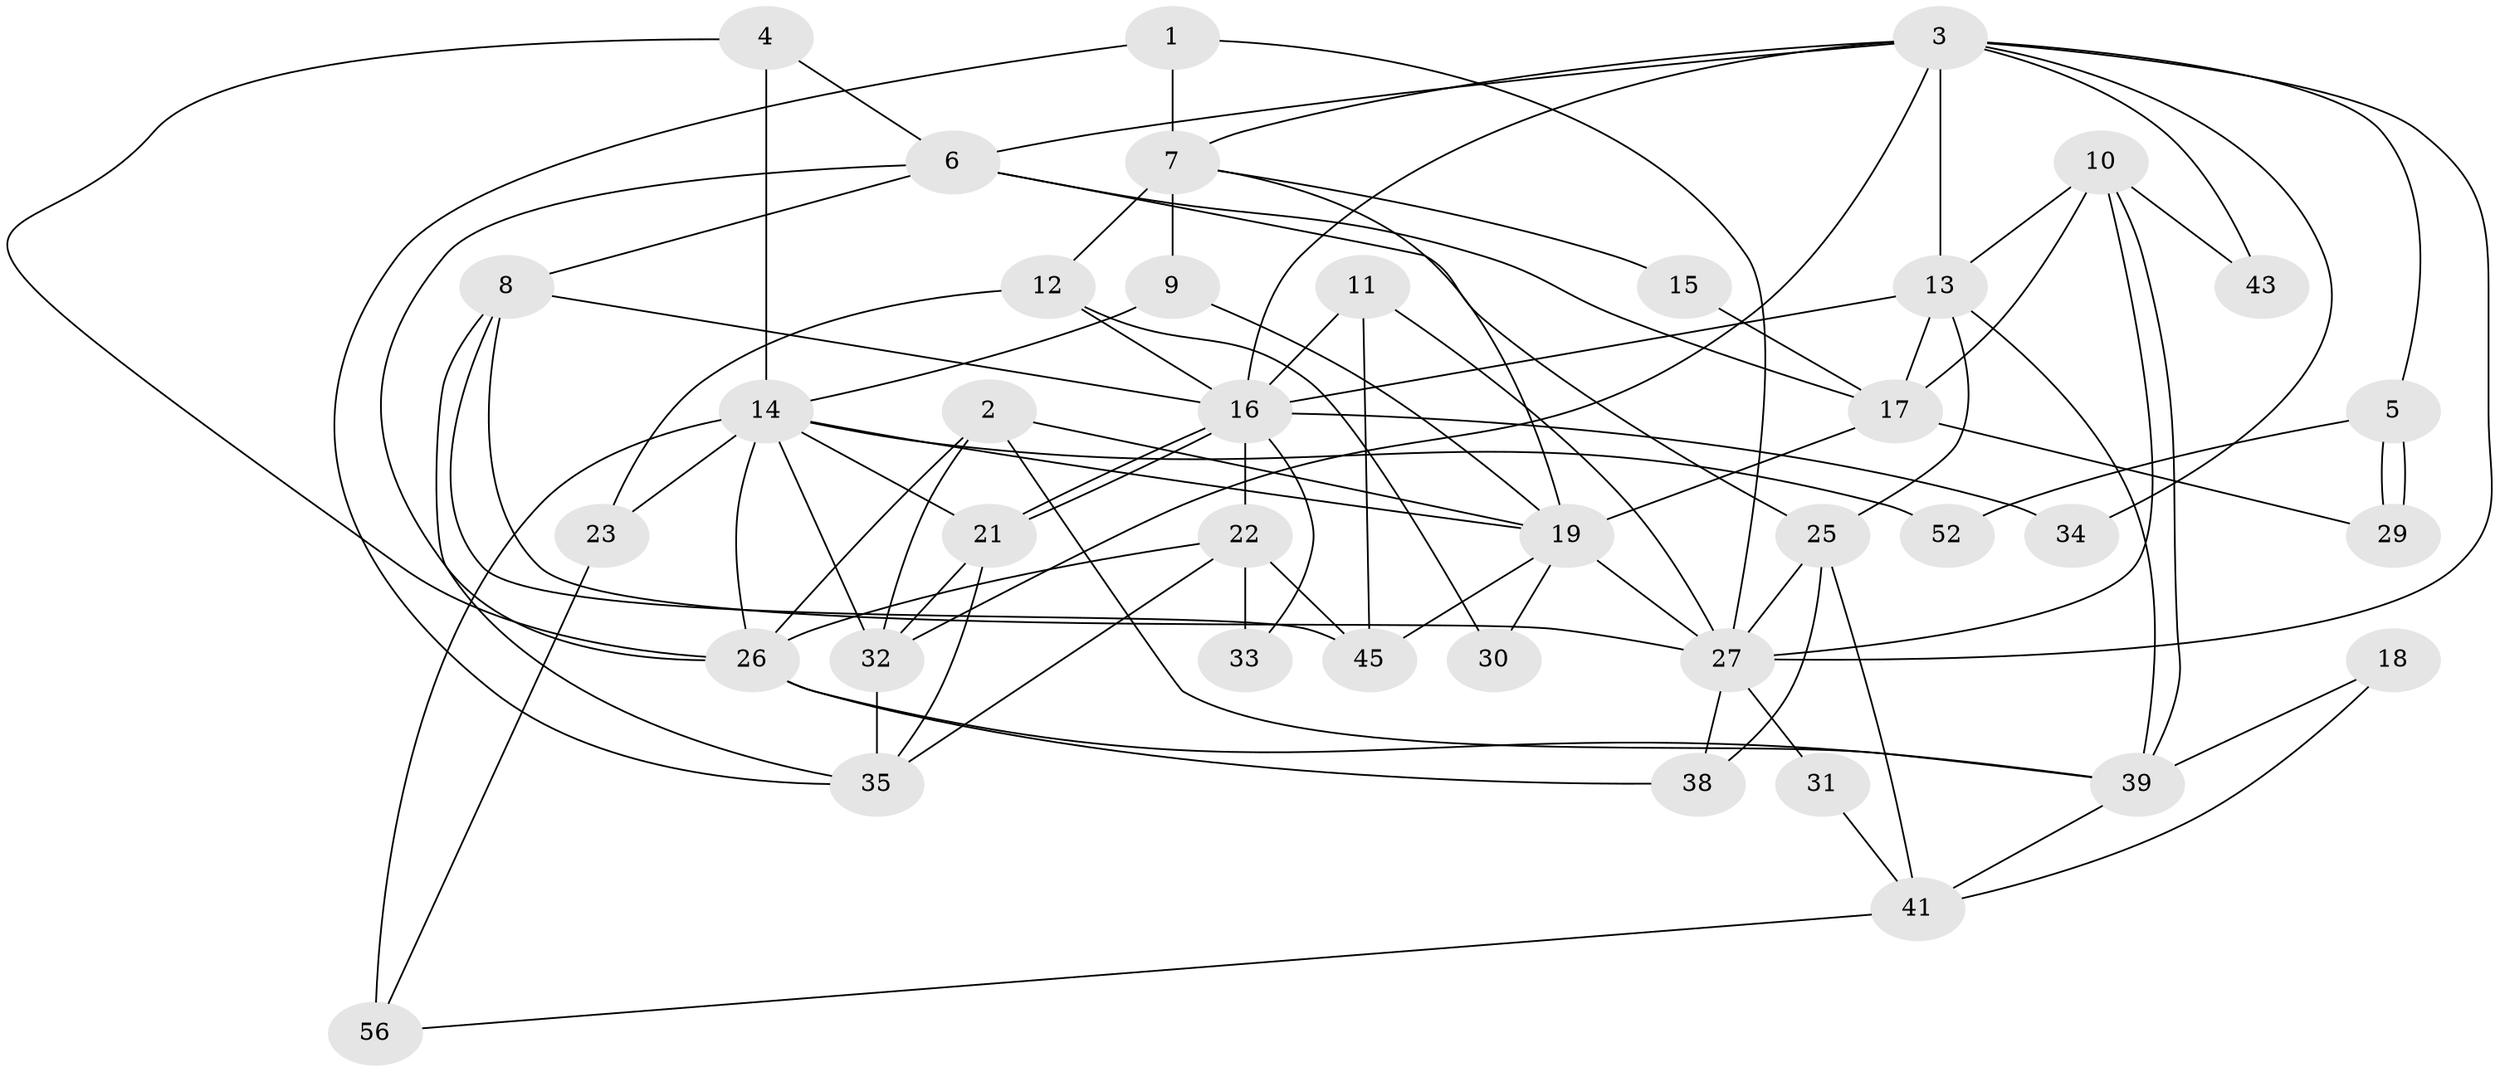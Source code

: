 // original degree distribution, {3: 0.26785714285714285, 2: 0.17857142857142858, 5: 0.10714285714285714, 4: 0.25, 7: 0.08928571428571429, 6: 0.08928571428571429, 8: 0.017857142857142856}
// Generated by graph-tools (version 1.1) at 2025/11/02/27/25 16:11:22]
// undirected, 39 vertices, 89 edges
graph export_dot {
graph [start="1"]
  node [color=gray90,style=filled];
  1;
  2 [super="+54"];
  3 [super="+42"];
  4;
  5;
  6 [super="+40"];
  7 [super="+36"];
  8;
  9;
  10 [super="+20"];
  11 [super="+47"];
  12 [super="+50"];
  13 [super="+28"];
  14 [super="+55"];
  15;
  16 [super="+37"];
  17;
  18;
  19 [super="+24"];
  21;
  22 [super="+53"];
  23;
  25 [super="+44"];
  26;
  27 [super="+49"];
  29;
  30;
  31;
  32 [super="+51"];
  33;
  34;
  35 [super="+48"];
  38;
  39;
  41 [super="+46"];
  43;
  45;
  52;
  56;
  1 -- 7;
  1 -- 35;
  1 -- 27;
  2 -- 26;
  2 -- 32;
  2 -- 19;
  2 -- 39;
  3 -- 16;
  3 -- 34;
  3 -- 6;
  3 -- 32;
  3 -- 5;
  3 -- 7;
  3 -- 43;
  3 -- 27;
  3 -- 13;
  4 -- 26;
  4 -- 14;
  4 -- 6;
  5 -- 29;
  5 -- 29;
  5 -- 52;
  6 -- 26;
  6 -- 17;
  6 -- 25;
  6 -- 8;
  7 -- 9;
  7 -- 15 [weight=2];
  7 -- 19;
  7 -- 12;
  8 -- 35;
  8 -- 16;
  8 -- 45;
  8 -- 27;
  9 -- 19;
  9 -- 14;
  10 -- 17;
  10 -- 39;
  10 -- 27;
  10 -- 43;
  10 -- 13;
  11 -- 45;
  11 -- 16;
  11 -- 27;
  12 -- 23;
  12 -- 30 [weight=2];
  12 -- 16;
  13 -- 39;
  13 -- 17;
  13 -- 25;
  13 -- 16;
  14 -- 21;
  14 -- 26;
  14 -- 56;
  14 -- 52;
  14 -- 23;
  14 -- 19;
  14 -- 32;
  15 -- 17;
  16 -- 21 [weight=2];
  16 -- 21;
  16 -- 34;
  16 -- 33;
  16 -- 22;
  17 -- 19;
  17 -- 29;
  18 -- 39;
  18 -- 41;
  19 -- 45;
  19 -- 30;
  19 -- 27;
  21 -- 32;
  21 -- 35;
  22 -- 26;
  22 -- 33;
  22 -- 45;
  22 -- 35;
  23 -- 56;
  25 -- 38;
  25 -- 27;
  25 -- 41;
  26 -- 38;
  26 -- 39;
  27 -- 31;
  27 -- 38;
  31 -- 41;
  32 -- 35;
  39 -- 41;
  41 -- 56;
}
